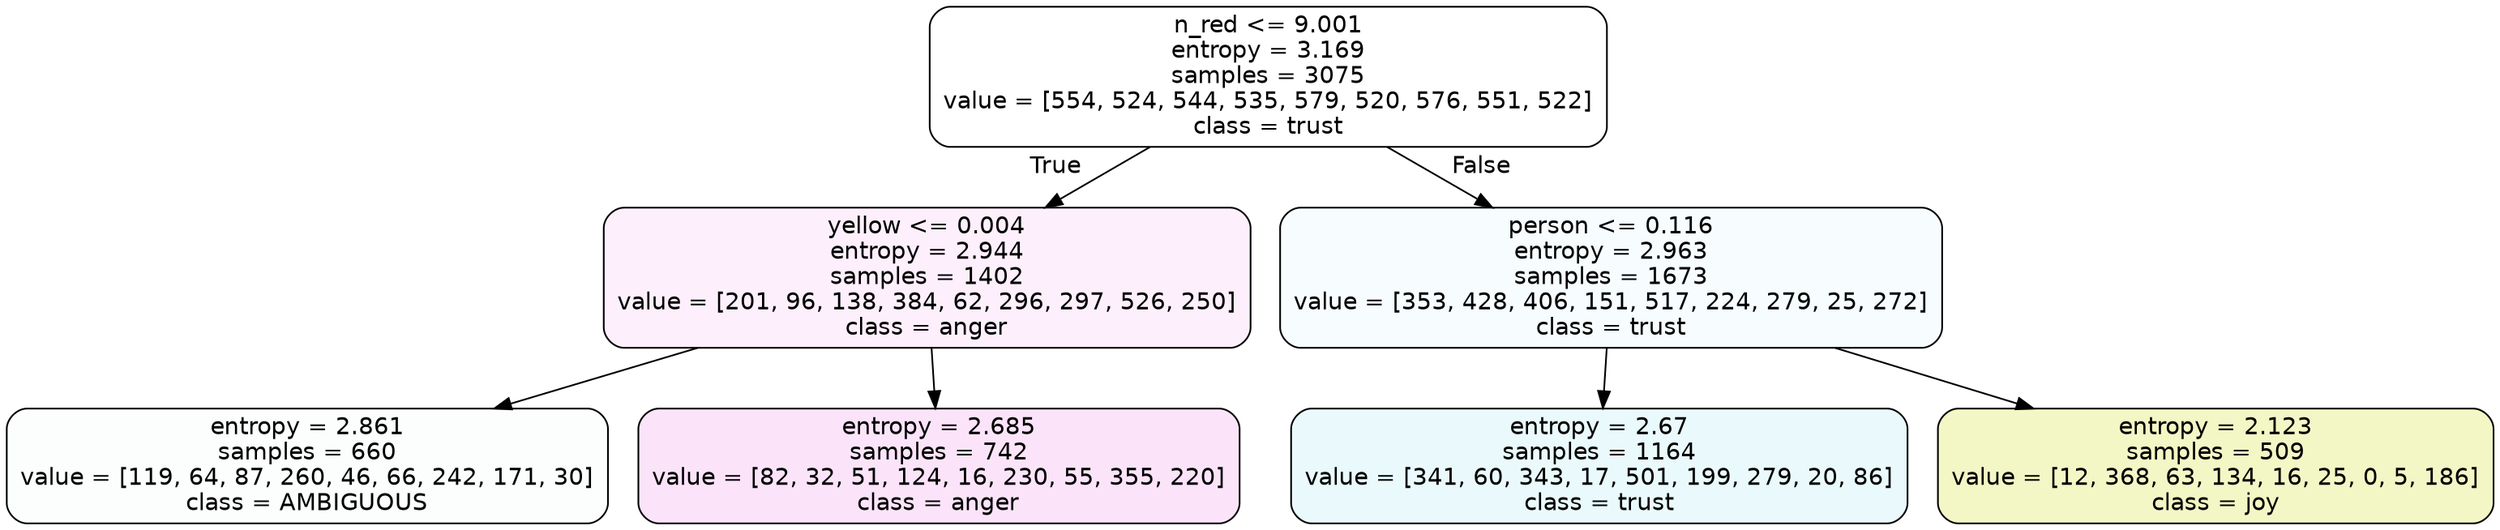 digraph Tree {
node [shape=box, style="filled, rounded", color="black", fontname=helvetica] ;
edge [fontname=helvetica] ;
0 [label="n_red <= 9.001\nentropy = 3.169\nsamples = 3075\nvalue = [554, 524, 544, 535, 579, 520, 576, 551, 522]\nclass = trust", fillcolor="#39d7e500"] ;
1 [label="yellow <= 0.004\nentropy = 2.944\nsamples = 1402\nvalue = [201, 96, 138, 384, 62, 296, 297, 526, 250]\nclass = anger", fillcolor="#e539d713"] ;
0 -> 1 [labeldistance=2.5, labelangle=45, headlabel="True"] ;
2 [label="entropy = 2.861\nsamples = 660\nvalue = [119, 64, 87, 260, 46, 66, 242, 171, 30]\nclass = AMBIGUOUS", fillcolor="#39e58105"] ;
1 -> 2 ;
3 [label="entropy = 2.685\nsamples = 742\nvalue = [82, 32, 51, 124, 16, 230, 55, 355, 220]\nclass = anger", fillcolor="#e539d722"] ;
1 -> 3 ;
4 [label="person <= 0.116\nentropy = 2.963\nsamples = 1673\nvalue = [353, 428, 406, 151, 517, 224, 279, 25, 272]\nclass = trust", fillcolor="#39d7e50a"] ;
0 -> 4 [labeldistance=2.5, labelangle=-45, headlabel="False"] ;
5 [label="entropy = 2.67\nsamples = 1164\nvalue = [341, 60, 343, 17, 501, 199, 279, 20, 86]\nclass = trust", fillcolor="#39d7e51b"] ;
4 -> 5 ;
6 [label="entropy = 2.123\nsamples = 509\nvalue = [12, 368, 63, 134, 16, 25, 0, 5, 186]\nclass = joy", fillcolor="#d7e5394a"] ;
4 -> 6 ;
}